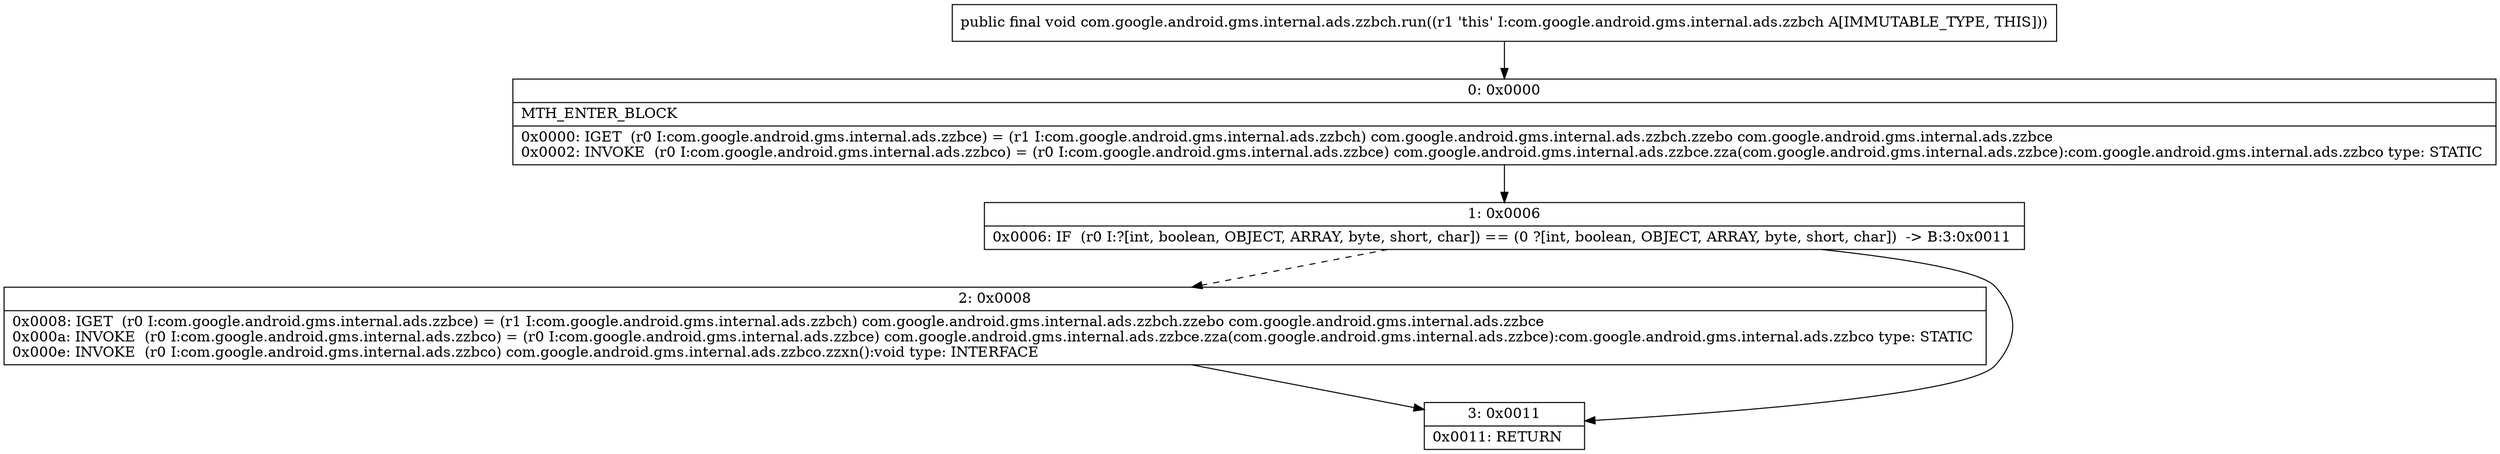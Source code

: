 digraph "CFG forcom.google.android.gms.internal.ads.zzbch.run()V" {
Node_0 [shape=record,label="{0\:\ 0x0000|MTH_ENTER_BLOCK\l|0x0000: IGET  (r0 I:com.google.android.gms.internal.ads.zzbce) = (r1 I:com.google.android.gms.internal.ads.zzbch) com.google.android.gms.internal.ads.zzbch.zzebo com.google.android.gms.internal.ads.zzbce \l0x0002: INVOKE  (r0 I:com.google.android.gms.internal.ads.zzbco) = (r0 I:com.google.android.gms.internal.ads.zzbce) com.google.android.gms.internal.ads.zzbce.zza(com.google.android.gms.internal.ads.zzbce):com.google.android.gms.internal.ads.zzbco type: STATIC \l}"];
Node_1 [shape=record,label="{1\:\ 0x0006|0x0006: IF  (r0 I:?[int, boolean, OBJECT, ARRAY, byte, short, char]) == (0 ?[int, boolean, OBJECT, ARRAY, byte, short, char])  \-\> B:3:0x0011 \l}"];
Node_2 [shape=record,label="{2\:\ 0x0008|0x0008: IGET  (r0 I:com.google.android.gms.internal.ads.zzbce) = (r1 I:com.google.android.gms.internal.ads.zzbch) com.google.android.gms.internal.ads.zzbch.zzebo com.google.android.gms.internal.ads.zzbce \l0x000a: INVOKE  (r0 I:com.google.android.gms.internal.ads.zzbco) = (r0 I:com.google.android.gms.internal.ads.zzbce) com.google.android.gms.internal.ads.zzbce.zza(com.google.android.gms.internal.ads.zzbce):com.google.android.gms.internal.ads.zzbco type: STATIC \l0x000e: INVOKE  (r0 I:com.google.android.gms.internal.ads.zzbco) com.google.android.gms.internal.ads.zzbco.zzxn():void type: INTERFACE \l}"];
Node_3 [shape=record,label="{3\:\ 0x0011|0x0011: RETURN   \l}"];
MethodNode[shape=record,label="{public final void com.google.android.gms.internal.ads.zzbch.run((r1 'this' I:com.google.android.gms.internal.ads.zzbch A[IMMUTABLE_TYPE, THIS])) }"];
MethodNode -> Node_0;
Node_0 -> Node_1;
Node_1 -> Node_2[style=dashed];
Node_1 -> Node_3;
Node_2 -> Node_3;
}

